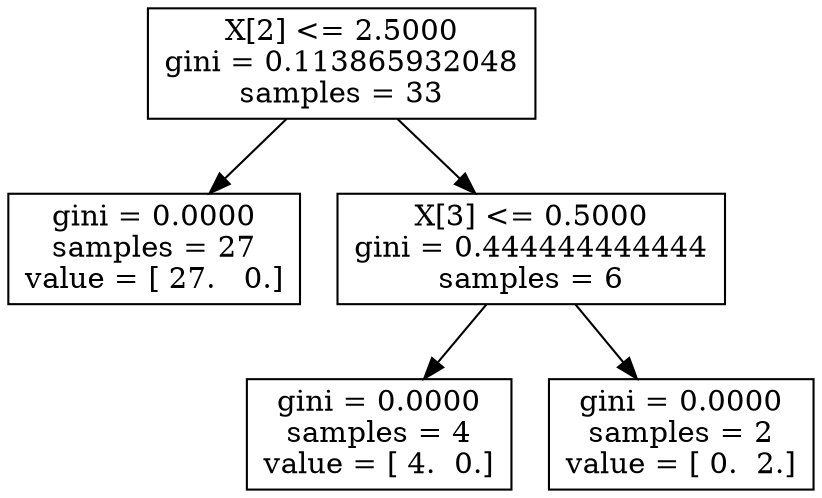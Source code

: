 digraph Tree {
0 [label="X[2] <= 2.5000\ngini = 0.113865932048\nsamples = 33", shape="box"] ;
1 [label="gini = 0.0000\nsamples = 27\nvalue = [ 27.   0.]", shape="box"] ;
0 -> 1 ;
2 [label="X[3] <= 0.5000\ngini = 0.444444444444\nsamples = 6", shape="box"] ;
0 -> 2 ;
3 [label="gini = 0.0000\nsamples = 4\nvalue = [ 4.  0.]", shape="box"] ;
2 -> 3 ;
4 [label="gini = 0.0000\nsamples = 2\nvalue = [ 0.  2.]", shape="box"] ;
2 -> 4 ;
}